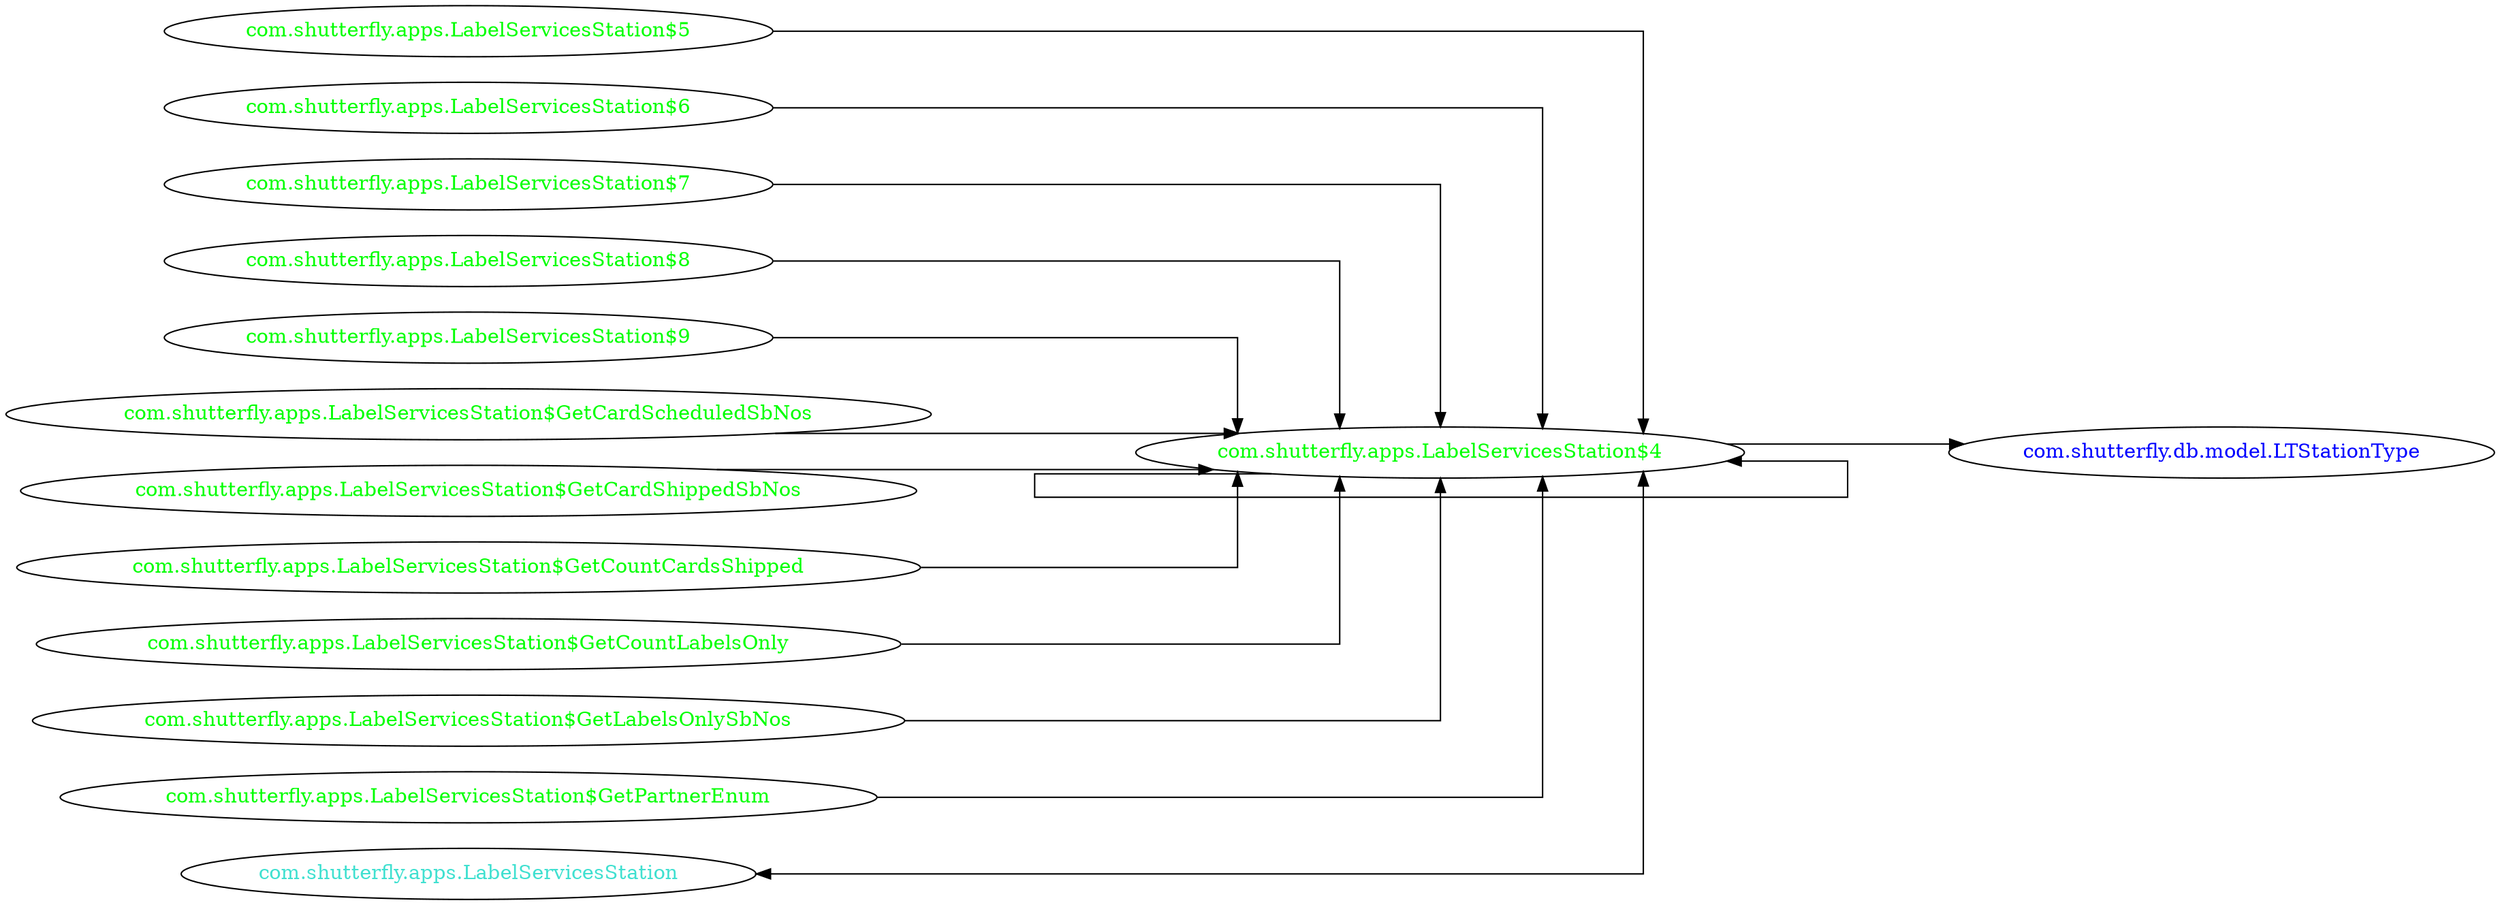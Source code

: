 digraph dependencyGraph {
 concentrate=true;
 ranksep="2.0";
 rankdir="LR"; 
 splines="ortho";
"com.shutterfly.apps.LabelServicesStation$4" [fontcolor="red"];
"com.shutterfly.db.model.LTStationType" [ fontcolor="blue" ];
"com.shutterfly.apps.LabelServicesStation$4"->"com.shutterfly.db.model.LTStationType";
"com.shutterfly.apps.LabelServicesStation$4" [ fontcolor="green" ];
"com.shutterfly.apps.LabelServicesStation$4"->"com.shutterfly.apps.LabelServicesStation$4";
"com.shutterfly.apps.LabelServicesStation$5" [ fontcolor="green" ];
"com.shutterfly.apps.LabelServicesStation$5"->"com.shutterfly.apps.LabelServicesStation$4";
"com.shutterfly.apps.LabelServicesStation$6" [ fontcolor="green" ];
"com.shutterfly.apps.LabelServicesStation$6"->"com.shutterfly.apps.LabelServicesStation$4";
"com.shutterfly.apps.LabelServicesStation$7" [ fontcolor="green" ];
"com.shutterfly.apps.LabelServicesStation$7"->"com.shutterfly.apps.LabelServicesStation$4";
"com.shutterfly.apps.LabelServicesStation$8" [ fontcolor="green" ];
"com.shutterfly.apps.LabelServicesStation$8"->"com.shutterfly.apps.LabelServicesStation$4";
"com.shutterfly.apps.LabelServicesStation$9" [ fontcolor="green" ];
"com.shutterfly.apps.LabelServicesStation$9"->"com.shutterfly.apps.LabelServicesStation$4";
"com.shutterfly.apps.LabelServicesStation$GetCardScheduledSbNos" [ fontcolor="green" ];
"com.shutterfly.apps.LabelServicesStation$GetCardScheduledSbNos"->"com.shutterfly.apps.LabelServicesStation$4";
"com.shutterfly.apps.LabelServicesStation$GetCardShippedSbNos" [ fontcolor="green" ];
"com.shutterfly.apps.LabelServicesStation$GetCardShippedSbNos"->"com.shutterfly.apps.LabelServicesStation$4";
"com.shutterfly.apps.LabelServicesStation$GetCountCardsShipped" [ fontcolor="green" ];
"com.shutterfly.apps.LabelServicesStation$GetCountCardsShipped"->"com.shutterfly.apps.LabelServicesStation$4";
"com.shutterfly.apps.LabelServicesStation$GetCountLabelsOnly" [ fontcolor="green" ];
"com.shutterfly.apps.LabelServicesStation$GetCountLabelsOnly"->"com.shutterfly.apps.LabelServicesStation$4";
"com.shutterfly.apps.LabelServicesStation$GetLabelsOnlySbNos" [ fontcolor="green" ];
"com.shutterfly.apps.LabelServicesStation$GetLabelsOnlySbNos"->"com.shutterfly.apps.LabelServicesStation$4";
"com.shutterfly.apps.LabelServicesStation$GetPartnerEnum" [ fontcolor="green" ];
"com.shutterfly.apps.LabelServicesStation$GetPartnerEnum"->"com.shutterfly.apps.LabelServicesStation$4";
"com.shutterfly.apps.LabelServicesStation" [ fontcolor="turquoise" ];
"com.shutterfly.apps.LabelServicesStation"->"com.shutterfly.apps.LabelServicesStation$4" [dir=both];
}
